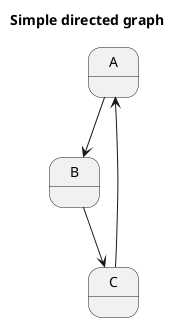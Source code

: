 @startuml
title Simple directed graph
state A
state B
state C
A --> B
B --> C
C --> A
@enduml
